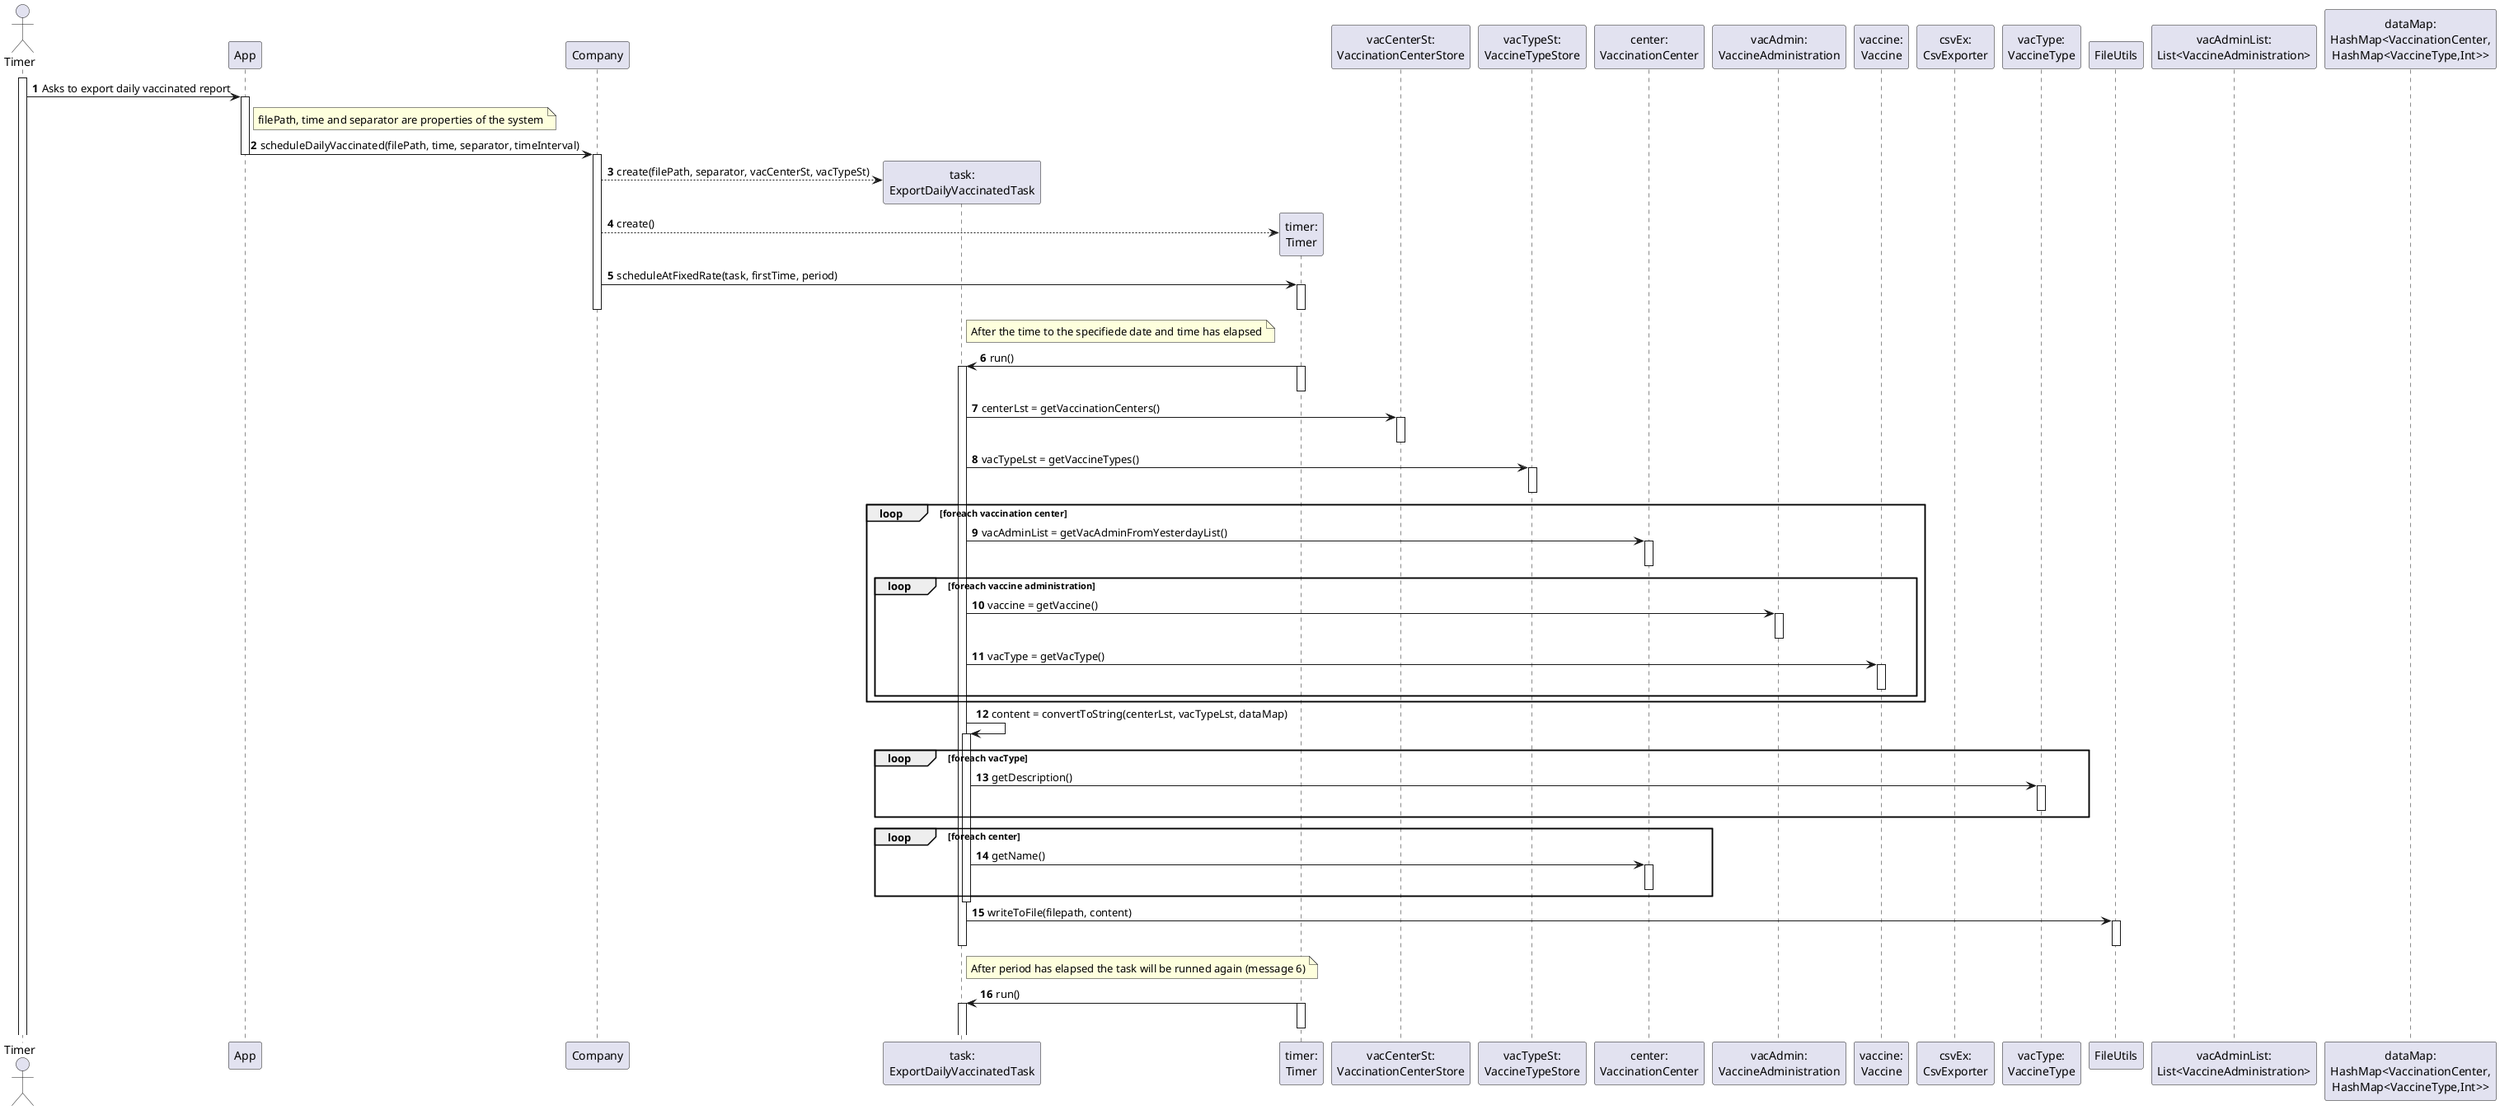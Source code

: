 @startuml
autonumber
'hide footbox

actor "Timer" as ACT


participant "App" as APP
participant "Company" as COMP
participant "task:\nExportDailyVaccinatedTask" as TASK
participant "timer:\nTimer" as TIMER
participant "vacCenterSt:\nVaccinationCenterStore" as VCST
participant "vacTypeSt:\nVaccineTypeStore" as VTST
participant "center:\nVaccinationCenter" as CENTER
participant "vacAdmin:\nVaccineAdministration" as VACADMIN
participant "vaccine:\nVaccine" as VAC
participant "csvEx:\nCsvExporter" as CSVEX
participant "vacType:\nVaccineType" as VACTYPE
participant "FileUtils" as FILEUTILS
participant "vacAdminList:\nList<VaccineAdministration>" as VALST
participant "dataMap:\nHashMap<VaccinationCenter,\nHashMap<VaccineType,Int>>" as MAP

    activate ACT
    ACT -> APP : Asks to export daily vaccinated report
    activate APP
    note right APP 
        filePath, time and separator are properties of the system
    end note
    APP-> COMP : scheduleDailyVaccinated(filePath, time, separator, timeInterval)
    deactivate APP
        
        activate COMP
        COMP --> TASK ** : create(filePath, separator, vacCenterSt, vacTypeSt)
        COMP --> TIMER ** : create()

        COMP -> TIMER : scheduleAtFixedRate(task, firstTime, period)
        activate TIMER
        deactivate TIMER

        note right TASK 
            After the time to the specifiede date and time has elapsed
        end note 
        
    deactivate COMP

        TIMER -> TASK : run()
        activate TIMER
        deactivate TIMER
        activate TASK
            TASK -> VCST : centerLst = getVaccinationCenters()
            activate VCST
            deactivate VCST

            TASK -> VTST : vacTypeLst = getVaccineTypes()
            activate VTST
            deactivate VTST

            loop foreach vaccination center
                TASK -> CENTER : vacAdminList = getVacAdminFromYesterdayList()
                activate CENTER
                deactivate CENTER

                loop foreach vaccine administration
                    TASK -> VACADMIN : vaccine = getVaccine()
                    activate VACADMIN
                    deactivate VACADMIN

                    TASK -> VAC : vacType = getVacType()
                    activate VAC
                    deactivate VAC
                end
            end

            TASK -> TASK : content = convertToString(centerLst, vacTypeLst, dataMap)
            activate TASK
                loop foreach vacType
                    TASK -> VACTYPE : getDescription()
                    activate VACTYPE
                    deactivate VACTYPE
                end
                loop foreach center
                    TASK -> CENTER : getName()
                    activate CENTER
                    deactivate CENTER
                end
            deactivate TASK
            TASK -> FILEUTILS : writeToFile(filepath, content)
            activate FILEUTILS
            deactivate FILEUTILS

        deactivate TASK

        note right TASK 
            After period has elapsed the task will be runned again (message 6)
        end note 
        TIMER -> TASK : run()
        activate TIMER
        deactivate TIMER
        activate TASK

@enduml 